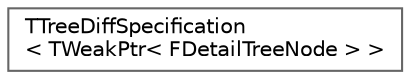 digraph "Graphical Class Hierarchy"
{
 // INTERACTIVE_SVG=YES
 // LATEX_PDF_SIZE
  bgcolor="transparent";
  edge [fontname=Helvetica,fontsize=10,labelfontname=Helvetica,labelfontsize=10];
  node [fontname=Helvetica,fontsize=10,shape=box,height=0.2,width=0.4];
  rankdir="LR";
  Node0 [id="Node000000",label="TTreeDiffSpecification\l\< TWeakPtr\< FDetailTreeNode \> \>",height=0.2,width=0.4,color="grey40", fillcolor="white", style="filled",URL="$df/d96/classTTreeDiffSpecification_3_01TWeakPtr_3_01FDetailTreeNode_01_4_01_4.html",tooltip=" "];
}
